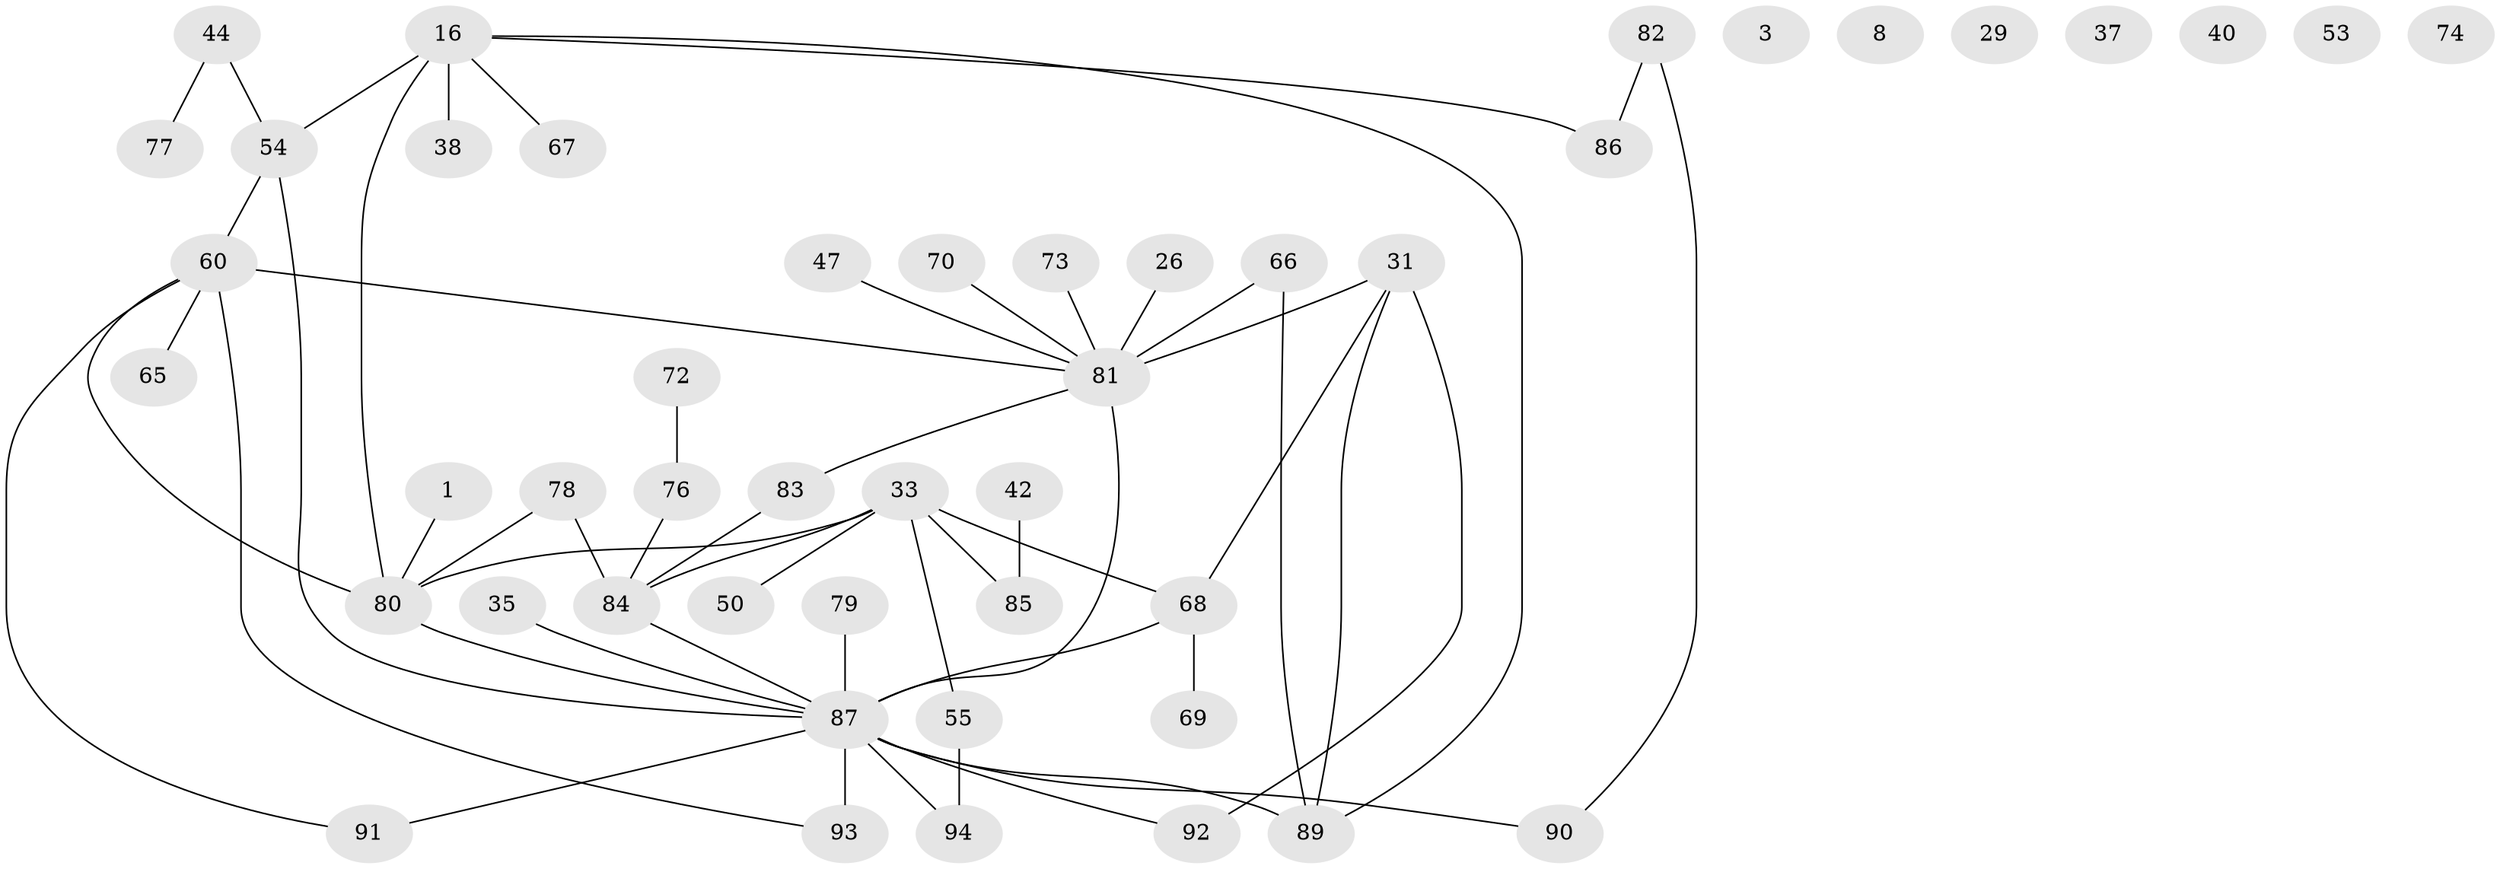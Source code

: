 // original degree distribution, {1: 0.22340425531914893, 2: 0.30851063829787234, 0: 0.07446808510638298, 3: 0.1702127659574468, 4: 0.11702127659574468, 5: 0.06382978723404255, 7: 0.010638297872340425, 6: 0.031914893617021274}
// Generated by graph-tools (version 1.1) at 2025/40/03/09/25 04:40:16]
// undirected, 47 vertices, 55 edges
graph export_dot {
graph [start="1"]
  node [color=gray90,style=filled];
  1;
  3;
  8;
  16 [super="+6"];
  26;
  29;
  31;
  33 [super="+14"];
  35 [super="+20"];
  37;
  38;
  40;
  42;
  44;
  47;
  50;
  53;
  54;
  55;
  60 [super="+45"];
  65;
  66;
  67;
  68 [super="+62+63"];
  69;
  70;
  72 [super="+10+13"];
  73;
  74;
  76;
  77;
  78 [super="+24+4+43"];
  79;
  80 [super="+41"];
  81 [super="+64+58+75"];
  82;
  83 [super="+36+39"];
  84 [super="+18"];
  85;
  86;
  87 [super="+21+52+51+48+71"];
  89 [super="+49"];
  90;
  91 [super="+59"];
  92 [super="+88"];
  93 [super="+23"];
  94;
  1 -- 80;
  16 -- 38;
  16 -- 54 [weight=2];
  16 -- 67;
  16 -- 86;
  16 -- 89;
  16 -- 80;
  26 -- 81;
  31 -- 81;
  31 -- 89;
  31 -- 92 [weight=2];
  31 -- 68;
  33 -- 85;
  33 -- 80 [weight=2];
  33 -- 50;
  33 -- 84;
  33 -- 55;
  33 -- 68;
  35 -- 87;
  42 -- 85;
  44 -- 54;
  44 -- 77;
  47 -- 81;
  54 -- 60 [weight=2];
  54 -- 87;
  55 -- 94;
  60 -- 81;
  60 -- 65;
  60 -- 80;
  60 -- 93;
  60 -- 91;
  66 -- 89;
  66 -- 81;
  68 -- 87;
  68 -- 69;
  70 -- 81;
  72 -- 76;
  73 -- 81;
  76 -- 84;
  78 -- 80;
  78 -- 84;
  79 -- 87 [weight=2];
  80 -- 87 [weight=2];
  81 -- 87 [weight=3];
  81 -- 83;
  82 -- 86;
  82 -- 90;
  83 -- 84;
  84 -- 87;
  87 -- 90;
  87 -- 89 [weight=2];
  87 -- 92;
  87 -- 93 [weight=3];
  87 -- 94;
  87 -- 91;
}
